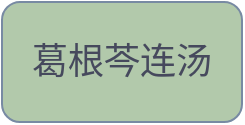 <mxfile version="22.0.4" type="github">
  <diagram name="Page-1" id="Mr5n_VzZrHSlxhFBCaBu">
    <mxGraphModel dx="1434" dy="764" grid="1" gridSize="10" guides="1" tooltips="1" connect="1" arrows="1" fold="1" page="1" pageScale="1" pageWidth="850" pageHeight="1100" math="0" shadow="0">
      <root>
        <mxCell id="0" />
        <mxCell id="1" parent="0" />
        <mxCell id="62sjdaFhIMwfMPhXAav_-1" value="&lt;font style=&quot;font-size: 18px;&quot;&gt;葛根芩连汤&lt;/font&gt;" style="rounded=1;whiteSpace=wrap;html=1;labelBackgroundColor=none;fillColor=#B2C9AB;strokeColor=#788AA3;fontColor=#46495D;" parent="1" vertex="1">
          <mxGeometry x="370" y="110" width="120" height="60" as="geometry" />
        </mxCell>
      </root>
    </mxGraphModel>
  </diagram>
</mxfile>
